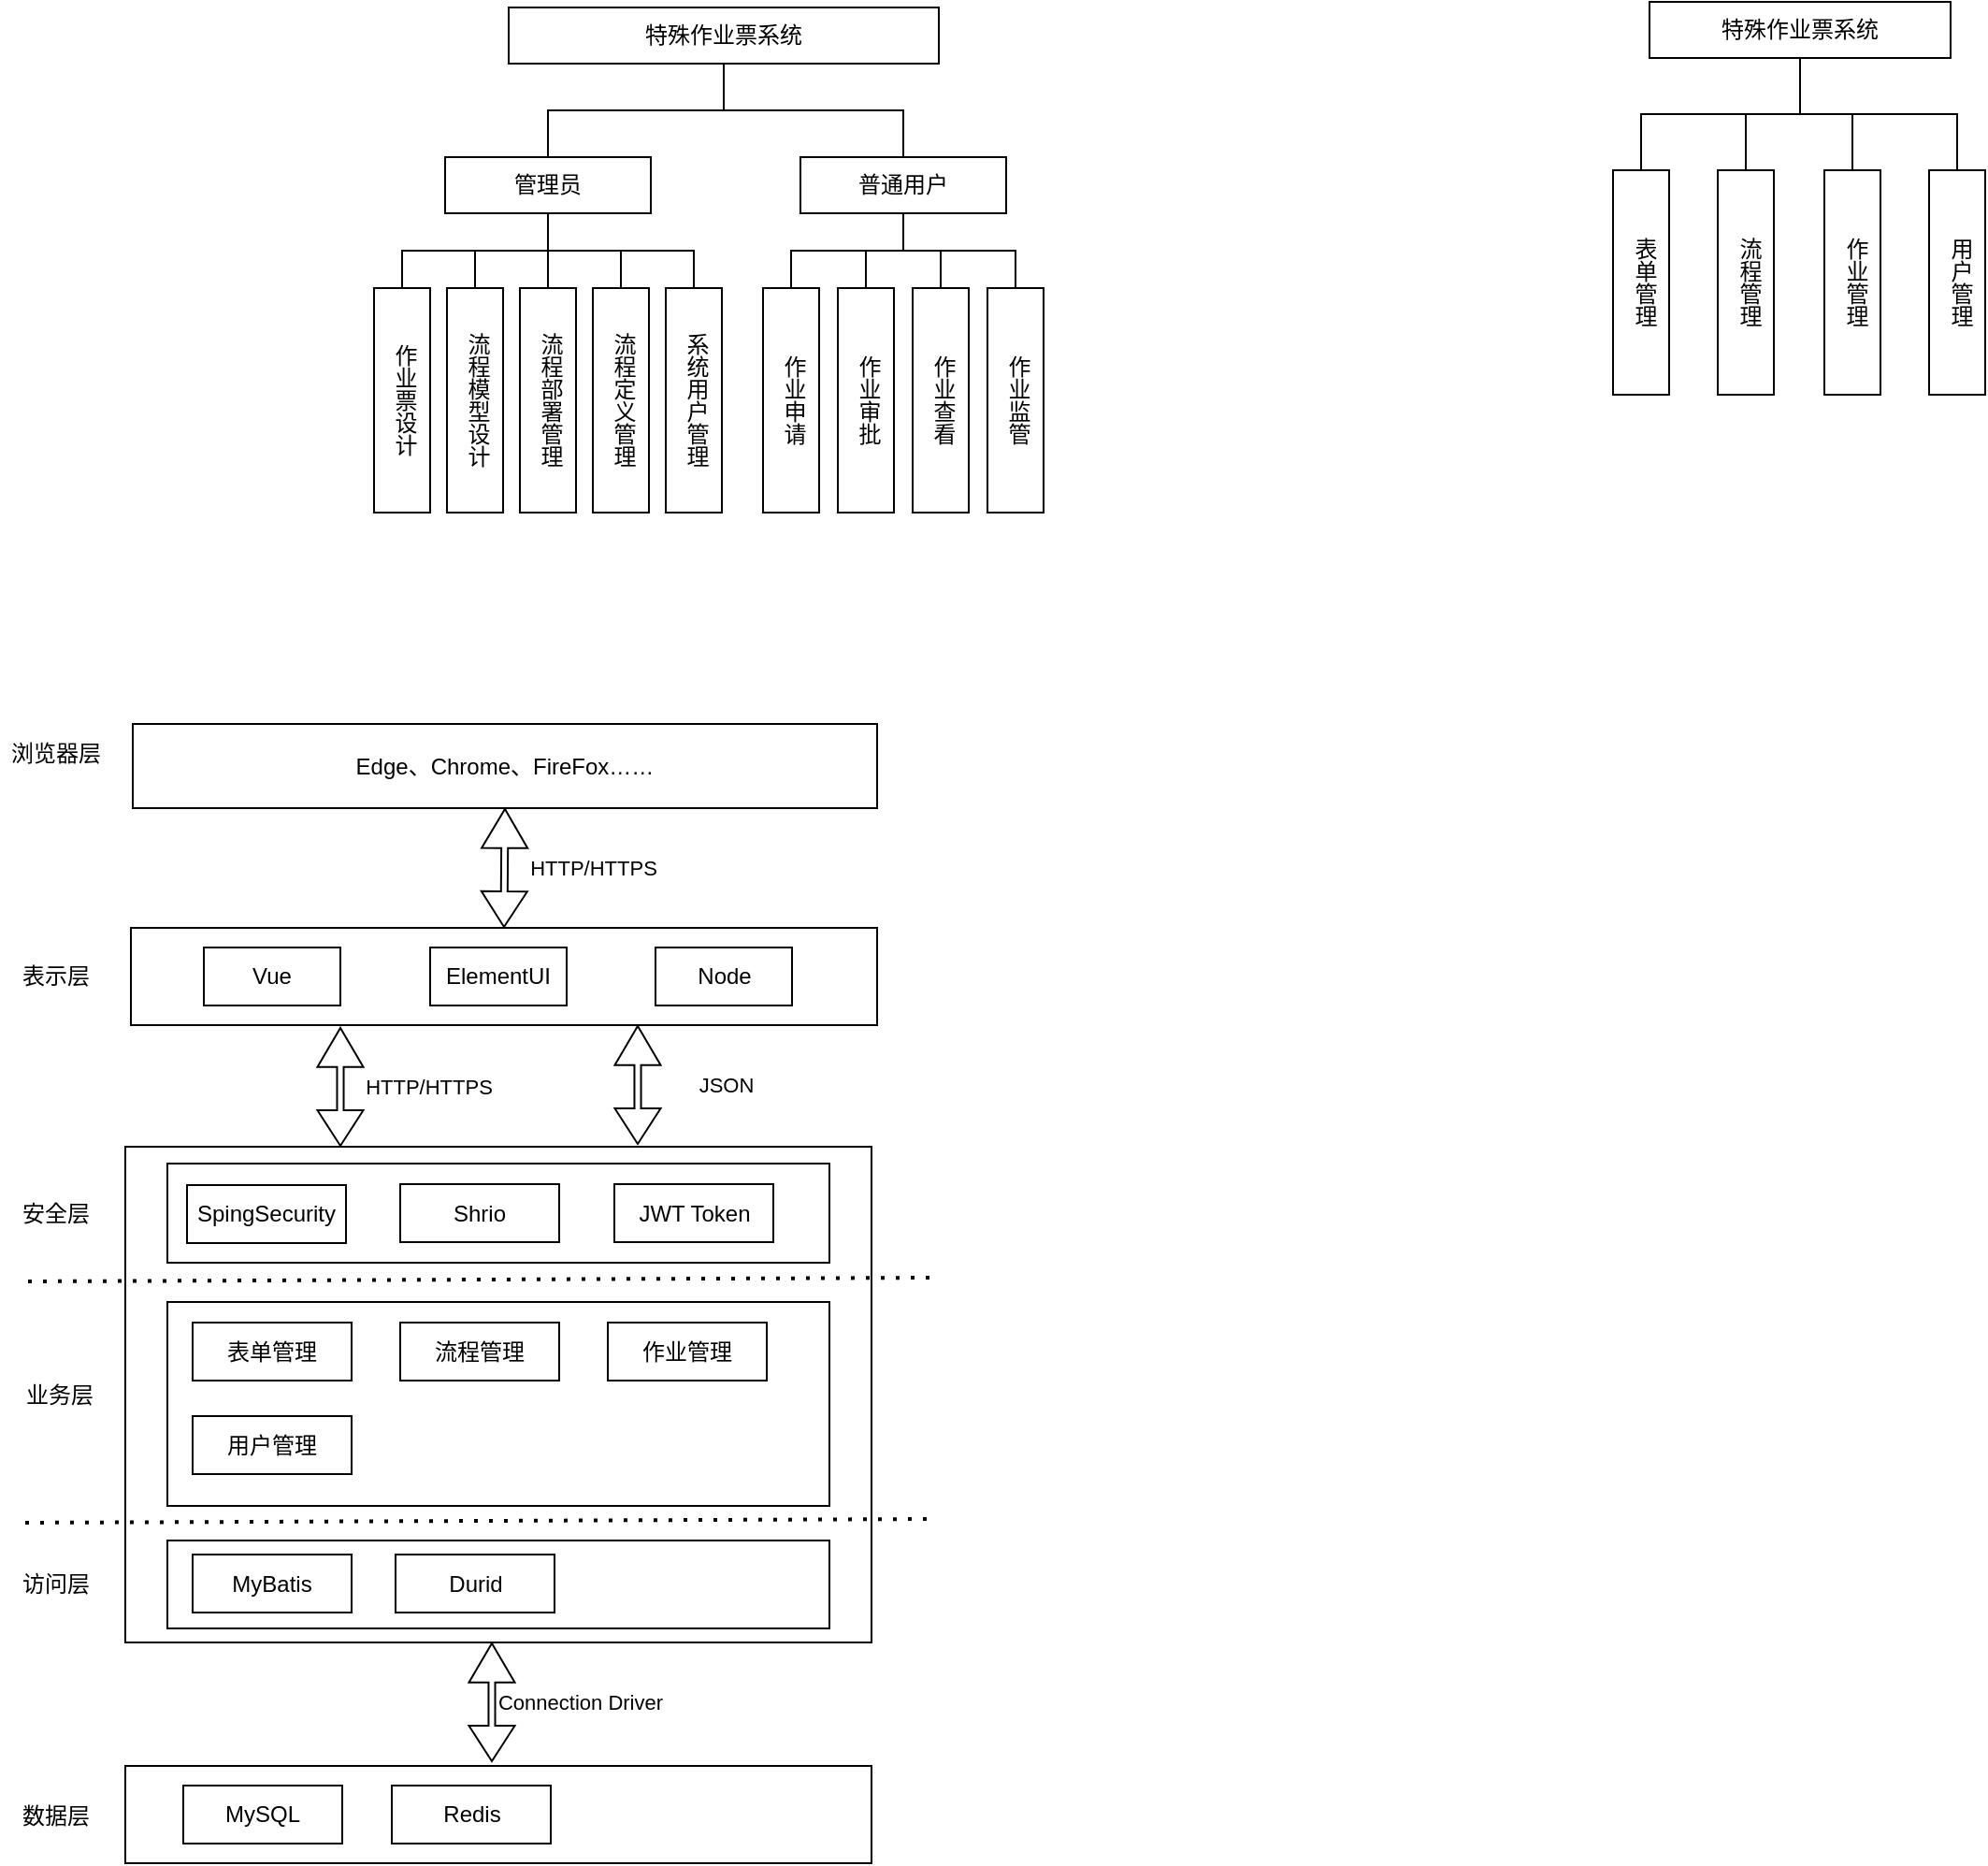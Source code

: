 <mxfile version="26.0.2">
  <diagram name="第 1 页" id="0o3vf0J7doep9oHjO9D6">
    <mxGraphModel dx="868" dy="478" grid="0" gridSize="10" guides="1" tooltips="1" connect="1" arrows="1" fold="1" page="0" pageScale="1" pageWidth="827" pageHeight="1169" math="0" shadow="0">
      <root>
        <mxCell id="0" />
        <mxCell id="1" parent="0" />
        <mxCell id="T9cRB7cxZAfNw0go3Zid-5" value="" style="edgeStyle=orthogonalEdgeStyle;rounded=0;orthogonalLoop=1;jettySize=auto;html=1;endArrow=none;endFill=0;entryX=0.5;entryY=0;entryDx=0;entryDy=0;" edge="1" parent="1" source="T9cRB7cxZAfNw0go3Zid-1" target="T9cRB7cxZAfNw0go3Zid-3">
          <mxGeometry relative="1" as="geometry" />
        </mxCell>
        <mxCell id="T9cRB7cxZAfNw0go3Zid-6" style="edgeStyle=orthogonalEdgeStyle;rounded=0;orthogonalLoop=1;jettySize=auto;html=1;endArrow=none;endFill=0;" edge="1" parent="1" source="T9cRB7cxZAfNw0go3Zid-1" target="T9cRB7cxZAfNw0go3Zid-2">
          <mxGeometry relative="1" as="geometry" />
        </mxCell>
        <mxCell id="T9cRB7cxZAfNw0go3Zid-1" value="特殊作业票系统" style="rounded=0;whiteSpace=wrap;html=1;" vertex="1" parent="1">
          <mxGeometry x="344" y="140" width="230" height="30" as="geometry" />
        </mxCell>
        <mxCell id="T9cRB7cxZAfNw0go3Zid-17" value="" style="edgeStyle=orthogonalEdgeStyle;rounded=0;orthogonalLoop=1;jettySize=auto;html=1;endArrow=none;endFill=0;" edge="1" parent="1" source="T9cRB7cxZAfNw0go3Zid-2" target="T9cRB7cxZAfNw0go3Zid-10">
          <mxGeometry relative="1" as="geometry" />
        </mxCell>
        <mxCell id="T9cRB7cxZAfNw0go3Zid-23" style="edgeStyle=orthogonalEdgeStyle;rounded=0;orthogonalLoop=1;jettySize=auto;html=1;exitX=0.5;exitY=1;exitDx=0;exitDy=0;entryX=0.5;entryY=0;entryDx=0;entryDy=0;endArrow=none;endFill=0;" edge="1" parent="1" source="T9cRB7cxZAfNw0go3Zid-2" target="T9cRB7cxZAfNw0go3Zid-7">
          <mxGeometry relative="1" as="geometry" />
        </mxCell>
        <mxCell id="T9cRB7cxZAfNw0go3Zid-24" style="edgeStyle=orthogonalEdgeStyle;rounded=0;orthogonalLoop=1;jettySize=auto;html=1;exitX=0.5;exitY=1;exitDx=0;exitDy=0;entryX=0.5;entryY=0;entryDx=0;entryDy=0;endArrow=none;endFill=0;" edge="1" parent="1" source="T9cRB7cxZAfNw0go3Zid-2" target="T9cRB7cxZAfNw0go3Zid-8">
          <mxGeometry relative="1" as="geometry" />
        </mxCell>
        <mxCell id="T9cRB7cxZAfNw0go3Zid-2" value="管理员" style="rounded=0;whiteSpace=wrap;html=1;" vertex="1" parent="1">
          <mxGeometry x="310" y="220" width="110" height="30" as="geometry" />
        </mxCell>
        <mxCell id="T9cRB7cxZAfNw0go3Zid-25" style="edgeStyle=orthogonalEdgeStyle;rounded=0;orthogonalLoop=1;jettySize=auto;html=1;exitX=0.5;exitY=1;exitDx=0;exitDy=0;entryX=0.5;entryY=0;entryDx=0;entryDy=0;endArrow=none;endFill=0;" edge="1" parent="1" source="T9cRB7cxZAfNw0go3Zid-3" target="T9cRB7cxZAfNw0go3Zid-14">
          <mxGeometry relative="1" as="geometry" />
        </mxCell>
        <mxCell id="T9cRB7cxZAfNw0go3Zid-26" style="edgeStyle=orthogonalEdgeStyle;rounded=0;orthogonalLoop=1;jettySize=auto;html=1;exitX=0.5;exitY=1;exitDx=0;exitDy=0;entryX=0.5;entryY=0;entryDx=0;entryDy=0;endArrow=none;endFill=0;" edge="1" parent="1" source="T9cRB7cxZAfNw0go3Zid-3" target="T9cRB7cxZAfNw0go3Zid-15">
          <mxGeometry relative="1" as="geometry" />
        </mxCell>
        <mxCell id="T9cRB7cxZAfNw0go3Zid-27" style="edgeStyle=orthogonalEdgeStyle;rounded=0;orthogonalLoop=1;jettySize=auto;html=1;exitX=0.5;exitY=1;exitDx=0;exitDy=0;entryX=0.5;entryY=0;entryDx=0;entryDy=0;endArrow=none;endFill=0;" edge="1" parent="1" source="T9cRB7cxZAfNw0go3Zid-3" target="T9cRB7cxZAfNw0go3Zid-13">
          <mxGeometry relative="1" as="geometry" />
        </mxCell>
        <mxCell id="T9cRB7cxZAfNw0go3Zid-28" style="edgeStyle=orthogonalEdgeStyle;rounded=0;orthogonalLoop=1;jettySize=auto;html=1;exitX=0.5;exitY=1;exitDx=0;exitDy=0;entryX=0.5;entryY=0;entryDx=0;entryDy=0;endArrow=none;endFill=0;" edge="1" parent="1" source="T9cRB7cxZAfNw0go3Zid-3" target="T9cRB7cxZAfNw0go3Zid-12">
          <mxGeometry relative="1" as="geometry" />
        </mxCell>
        <mxCell id="T9cRB7cxZAfNw0go3Zid-3" value="普通用户" style="rounded=0;whiteSpace=wrap;html=1;" vertex="1" parent="1">
          <mxGeometry x="500" y="220" width="110" height="30" as="geometry" />
        </mxCell>
        <mxCell id="T9cRB7cxZAfNw0go3Zid-7" value="流程模型设计" style="rounded=0;whiteSpace=wrap;verticalAlign=middle;textDirection=vertical-lr;labelPosition=center;verticalLabelPosition=middle;align=center;html=1;" vertex="1" parent="1">
          <mxGeometry x="311" y="290" width="30" height="120" as="geometry" />
        </mxCell>
        <mxCell id="T9cRB7cxZAfNw0go3Zid-8" value="作业票设计" style="rounded=0;whiteSpace=wrap;verticalAlign=middle;textDirection=vertical-lr;labelPosition=center;verticalLabelPosition=middle;align=center;html=1;" vertex="1" parent="1">
          <mxGeometry x="272" y="290" width="30" height="120" as="geometry" />
        </mxCell>
        <mxCell id="T9cRB7cxZAfNw0go3Zid-9" value="流程定义管理" style="rounded=0;whiteSpace=wrap;verticalAlign=middle;textDirection=vertical-lr;labelPosition=center;verticalLabelPosition=middle;align=center;html=1;" vertex="1" parent="1">
          <mxGeometry x="389" y="290" width="30" height="120" as="geometry" />
        </mxCell>
        <mxCell id="T9cRB7cxZAfNw0go3Zid-10" value="流程部署管理" style="rounded=0;whiteSpace=wrap;verticalAlign=middle;textDirection=vertical-lr;labelPosition=center;verticalLabelPosition=middle;align=center;html=1;" vertex="1" parent="1">
          <mxGeometry x="350" y="290" width="30" height="120" as="geometry" />
        </mxCell>
        <mxCell id="T9cRB7cxZAfNw0go3Zid-12" value="作业申请" style="rounded=0;whiteSpace=wrap;verticalAlign=middle;textDirection=vertical-lr;labelPosition=center;verticalLabelPosition=middle;align=center;html=1;" vertex="1" parent="1">
          <mxGeometry x="480" y="290" width="30" height="120" as="geometry" />
        </mxCell>
        <mxCell id="T9cRB7cxZAfNw0go3Zid-13" value="作业审批" style="rounded=0;whiteSpace=wrap;verticalAlign=middle;textDirection=vertical-lr;labelPosition=center;verticalLabelPosition=middle;align=center;html=1;" vertex="1" parent="1">
          <mxGeometry x="520" y="290" width="30" height="120" as="geometry" />
        </mxCell>
        <mxCell id="T9cRB7cxZAfNw0go3Zid-14" value="作业查看" style="rounded=0;whiteSpace=wrap;verticalAlign=middle;textDirection=vertical-lr;labelPosition=center;verticalLabelPosition=middle;align=center;html=1;" vertex="1" parent="1">
          <mxGeometry x="560" y="290" width="30" height="120" as="geometry" />
        </mxCell>
        <mxCell id="T9cRB7cxZAfNw0go3Zid-15" value="作业监管" style="rounded=0;whiteSpace=wrap;verticalAlign=middle;textDirection=vertical-lr;labelPosition=center;verticalLabelPosition=middle;align=center;html=1;" vertex="1" parent="1">
          <mxGeometry x="600" y="290" width="30" height="120" as="geometry" />
        </mxCell>
        <mxCell id="T9cRB7cxZAfNw0go3Zid-16" value="系统用户管理" style="rounded=0;whiteSpace=wrap;verticalAlign=middle;textDirection=vertical-lr;labelPosition=center;verticalLabelPosition=middle;align=center;html=1;" vertex="1" parent="1">
          <mxGeometry x="428" y="290" width="30" height="120" as="geometry" />
        </mxCell>
        <mxCell id="T9cRB7cxZAfNw0go3Zid-18" value="" style="edgeStyle=orthogonalEdgeStyle;rounded=0;orthogonalLoop=1;jettySize=auto;html=1;endArrow=none;endFill=0;entryX=0.5;entryY=0;entryDx=0;entryDy=0;exitX=0.5;exitY=1;exitDx=0;exitDy=0;" edge="1" parent="1" source="T9cRB7cxZAfNw0go3Zid-2" target="T9cRB7cxZAfNw0go3Zid-9">
          <mxGeometry relative="1" as="geometry">
            <mxPoint x="375" y="260" as="sourcePoint" />
            <mxPoint x="369" y="290" as="targetPoint" />
          </mxGeometry>
        </mxCell>
        <mxCell id="T9cRB7cxZAfNw0go3Zid-20" value="" style="edgeStyle=orthogonalEdgeStyle;rounded=0;orthogonalLoop=1;jettySize=auto;html=1;endArrow=none;endFill=0;entryX=0.5;entryY=0;entryDx=0;entryDy=0;exitX=0.5;exitY=1;exitDx=0;exitDy=0;" edge="1" parent="1" source="T9cRB7cxZAfNw0go3Zid-2" target="T9cRB7cxZAfNw0go3Zid-16">
          <mxGeometry relative="1" as="geometry">
            <mxPoint x="375" y="260" as="sourcePoint" />
            <mxPoint x="409" y="290" as="targetPoint" />
          </mxGeometry>
        </mxCell>
        <mxCell id="T9cRB7cxZAfNw0go3Zid-29" value="" style="rounded=0;whiteSpace=wrap;html=1;flipV=1;" vertex="1" parent="1">
          <mxGeometry x="142" y="632" width="399" height="52" as="geometry" />
        </mxCell>
        <mxCell id="T9cRB7cxZAfNw0go3Zid-30" value="Edge、Chrome、FireFox……" style="rounded=0;whiteSpace=wrap;html=1;flipV=1;" vertex="1" parent="1">
          <mxGeometry x="143" y="523" width="398" height="45" as="geometry" />
        </mxCell>
        <mxCell id="T9cRB7cxZAfNw0go3Zid-31" value="浏览器层" style="text;html=1;align=center;verticalAlign=middle;whiteSpace=wrap;rounded=0;" vertex="1" parent="1">
          <mxGeometry x="72" y="524" width="60" height="30" as="geometry" />
        </mxCell>
        <mxCell id="T9cRB7cxZAfNw0go3Zid-32" value="" style="shape=flexArrow;endArrow=classic;startArrow=classic;html=1;rounded=0;entryX=0.5;entryY=1;entryDx=0;entryDy=0;exitX=0.5;exitY=0;exitDx=0;exitDy=0;width=3.529;endSize=6.612;" edge="1" parent="1" source="T9cRB7cxZAfNw0go3Zid-29" target="T9cRB7cxZAfNw0go3Zid-30">
          <mxGeometry width="100" height="100" relative="1" as="geometry">
            <mxPoint x="259" y="664" as="sourcePoint" />
            <mxPoint x="359" y="564" as="targetPoint" />
          </mxGeometry>
        </mxCell>
        <mxCell id="T9cRB7cxZAfNw0go3Zid-33" value="HTTP/HTTPS" style="edgeLabel;html=1;align=center;verticalAlign=middle;resizable=0;points=[];" vertex="1" connectable="0" parent="T9cRB7cxZAfNw0go3Zid-32">
          <mxGeometry x="0.188" relative="1" as="geometry">
            <mxPoint x="47" y="6" as="offset" />
          </mxGeometry>
        </mxCell>
        <mxCell id="T9cRB7cxZAfNw0go3Zid-34" value="表示层" style="text;html=1;align=center;verticalAlign=middle;whiteSpace=wrap;rounded=0;" vertex="1" parent="1">
          <mxGeometry x="72" y="642.5" width="60" height="30" as="geometry" />
        </mxCell>
        <mxCell id="T9cRB7cxZAfNw0go3Zid-35" value="Vue" style="rounded=0;whiteSpace=wrap;html=1;" vertex="1" parent="1">
          <mxGeometry x="181" y="642.5" width="73" height="31" as="geometry" />
        </mxCell>
        <mxCell id="T9cRB7cxZAfNw0go3Zid-36" value="ElementUI" style="rounded=0;whiteSpace=wrap;html=1;" vertex="1" parent="1">
          <mxGeometry x="302" y="642.5" width="73" height="31" as="geometry" />
        </mxCell>
        <mxCell id="T9cRB7cxZAfNw0go3Zid-37" value="Node" style="rounded=0;whiteSpace=wrap;html=1;" vertex="1" parent="1">
          <mxGeometry x="422.5" y="642.5" width="73" height="31" as="geometry" />
        </mxCell>
        <mxCell id="T9cRB7cxZAfNw0go3Zid-40" value="" style="rounded=0;whiteSpace=wrap;html=1;flipV=1;" vertex="1" parent="1">
          <mxGeometry x="139" y="749" width="399" height="265" as="geometry" />
        </mxCell>
        <mxCell id="T9cRB7cxZAfNw0go3Zid-42" value="安全层" style="text;html=1;align=center;verticalAlign=middle;whiteSpace=wrap;rounded=0;" vertex="1" parent="1">
          <mxGeometry x="72" y="770" width="60" height="30" as="geometry" />
        </mxCell>
        <mxCell id="T9cRB7cxZAfNw0go3Zid-63" value="" style="rounded=0;whiteSpace=wrap;html=1;" vertex="1" parent="1">
          <mxGeometry x="161.5" y="758" width="354" height="53" as="geometry" />
        </mxCell>
        <mxCell id="T9cRB7cxZAfNw0go3Zid-43" value="SpingSecurity" style="rounded=0;whiteSpace=wrap;html=1;" vertex="1" parent="1">
          <mxGeometry x="172" y="769.5" width="85" height="31" as="geometry" />
        </mxCell>
        <mxCell id="T9cRB7cxZAfNw0go3Zid-44" value="Shrio" style="rounded=0;whiteSpace=wrap;html=1;" vertex="1" parent="1">
          <mxGeometry x="286" y="769" width="85" height="31" as="geometry" />
        </mxCell>
        <mxCell id="T9cRB7cxZAfNw0go3Zid-45" value="JWT Token" style="rounded=0;whiteSpace=wrap;html=1;" vertex="1" parent="1">
          <mxGeometry x="400.5" y="769" width="85" height="31" as="geometry" />
        </mxCell>
        <mxCell id="T9cRB7cxZAfNw0go3Zid-47" value="" style="endArrow=none;dashed=1;html=1;dashPattern=1 3;strokeWidth=2;rounded=0;" edge="1" parent="1">
          <mxGeometry width="50" height="50" relative="1" as="geometry">
            <mxPoint x="87" y="821" as="sourcePoint" />
            <mxPoint x="573" y="819" as="targetPoint" />
          </mxGeometry>
        </mxCell>
        <mxCell id="T9cRB7cxZAfNw0go3Zid-48" value="" style="endArrow=none;dashed=1;html=1;dashPattern=1 3;strokeWidth=2;rounded=0;" edge="1" parent="1">
          <mxGeometry width="50" height="50" relative="1" as="geometry">
            <mxPoint x="85.5" y="950" as="sourcePoint" />
            <mxPoint x="571.5" y="948" as="targetPoint" />
          </mxGeometry>
        </mxCell>
        <mxCell id="T9cRB7cxZAfNw0go3Zid-49" value="业务层" style="text;html=1;align=center;verticalAlign=middle;whiteSpace=wrap;rounded=0;" vertex="1" parent="1">
          <mxGeometry x="74" y="866.5" width="60" height="30" as="geometry" />
        </mxCell>
        <mxCell id="T9cRB7cxZAfNw0go3Zid-50" value="" style="rounded=0;whiteSpace=wrap;html=1;" vertex="1" parent="1">
          <mxGeometry x="161.5" y="832" width="354" height="109" as="geometry" />
        </mxCell>
        <mxCell id="T9cRB7cxZAfNw0go3Zid-53" value="表单管理" style="rounded=0;whiteSpace=wrap;html=1;" vertex="1" parent="1">
          <mxGeometry x="175" y="843" width="85" height="31" as="geometry" />
        </mxCell>
        <mxCell id="T9cRB7cxZAfNw0go3Zid-56" value="流程管理" style="rounded=0;whiteSpace=wrap;html=1;" vertex="1" parent="1">
          <mxGeometry x="286" y="843" width="85" height="31" as="geometry" />
        </mxCell>
        <mxCell id="T9cRB7cxZAfNw0go3Zid-58" value="作业管理" style="rounded=0;whiteSpace=wrap;html=1;" vertex="1" parent="1">
          <mxGeometry x="397" y="843" width="85" height="31" as="geometry" />
        </mxCell>
        <mxCell id="T9cRB7cxZAfNw0go3Zid-59" value="用户管理" style="rounded=0;whiteSpace=wrap;html=1;" vertex="1" parent="1">
          <mxGeometry x="175" y="893" width="85" height="31" as="geometry" />
        </mxCell>
        <mxCell id="T9cRB7cxZAfNw0go3Zid-62" value="访问层" style="text;html=1;align=center;verticalAlign=middle;whiteSpace=wrap;rounded=0;" vertex="1" parent="1">
          <mxGeometry x="72" y="968" width="60" height="30" as="geometry" />
        </mxCell>
        <mxCell id="T9cRB7cxZAfNw0go3Zid-69" value="" style="rounded=0;whiteSpace=wrap;html=1;" vertex="1" parent="1">
          <mxGeometry x="161.5" y="959.5" width="354" height="47" as="geometry" />
        </mxCell>
        <mxCell id="T9cRB7cxZAfNw0go3Zid-71" value="MyBatis" style="rounded=0;whiteSpace=wrap;html=1;" vertex="1" parent="1">
          <mxGeometry x="175" y="967" width="85" height="31" as="geometry" />
        </mxCell>
        <mxCell id="T9cRB7cxZAfNw0go3Zid-72" value="Durid" style="rounded=0;whiteSpace=wrap;html=1;" vertex="1" parent="1">
          <mxGeometry x="283.5" y="967" width="85" height="31" as="geometry" />
        </mxCell>
        <mxCell id="T9cRB7cxZAfNw0go3Zid-74" value="" style="rounded=0;whiteSpace=wrap;html=1;flipV=1;" vertex="1" parent="1">
          <mxGeometry x="139" y="1080" width="399" height="52" as="geometry" />
        </mxCell>
        <mxCell id="T9cRB7cxZAfNw0go3Zid-75" value="MySQL" style="rounded=0;whiteSpace=wrap;html=1;" vertex="1" parent="1">
          <mxGeometry x="170" y="1090.5" width="85" height="31" as="geometry" />
        </mxCell>
        <mxCell id="T9cRB7cxZAfNw0go3Zid-76" value="Redis" style="rounded=0;whiteSpace=wrap;html=1;" vertex="1" parent="1">
          <mxGeometry x="281.5" y="1090.5" width="85" height="31" as="geometry" />
        </mxCell>
        <mxCell id="T9cRB7cxZAfNw0go3Zid-78" value="数据层" style="text;html=1;align=center;verticalAlign=middle;whiteSpace=wrap;rounded=0;" vertex="1" parent="1">
          <mxGeometry x="72" y="1091.5" width="60" height="30" as="geometry" />
        </mxCell>
        <mxCell id="T9cRB7cxZAfNw0go3Zid-87" value="" style="shape=flexArrow;endArrow=classic;startArrow=classic;html=1;rounded=0;entryX=0.5;entryY=1;entryDx=0;entryDy=0;exitX=0.5;exitY=0;exitDx=0;exitDy=0;width=3.529;endSize=6.612;" edge="1" parent="1">
          <mxGeometry width="100" height="100" relative="1" as="geometry">
            <mxPoint x="254" y="749" as="sourcePoint" />
            <mxPoint x="254" y="685" as="targetPoint" />
          </mxGeometry>
        </mxCell>
        <mxCell id="T9cRB7cxZAfNw0go3Zid-88" value="HTTP/HTTPS" style="edgeLabel;html=1;align=center;verticalAlign=middle;resizable=0;points=[];" vertex="1" connectable="0" parent="T9cRB7cxZAfNw0go3Zid-87">
          <mxGeometry x="0.188" relative="1" as="geometry">
            <mxPoint x="47" y="6" as="offset" />
          </mxGeometry>
        </mxCell>
        <mxCell id="T9cRB7cxZAfNw0go3Zid-89" value="" style="shape=flexArrow;endArrow=classic;startArrow=classic;html=1;rounded=0;entryX=0.5;entryY=1;entryDx=0;entryDy=0;exitX=0.5;exitY=0;exitDx=0;exitDy=0;width=3.529;endSize=6.612;" edge="1" parent="1">
          <mxGeometry width="100" height="100" relative="1" as="geometry">
            <mxPoint x="413" y="748" as="sourcePoint" />
            <mxPoint x="413" y="684" as="targetPoint" />
          </mxGeometry>
        </mxCell>
        <mxCell id="T9cRB7cxZAfNw0go3Zid-90" value="JSON" style="edgeLabel;html=1;align=center;verticalAlign=middle;resizable=0;points=[];" vertex="1" connectable="0" parent="T9cRB7cxZAfNw0go3Zid-89">
          <mxGeometry x="0.188" relative="1" as="geometry">
            <mxPoint x="47" y="6" as="offset" />
          </mxGeometry>
        </mxCell>
        <mxCell id="T9cRB7cxZAfNw0go3Zid-91" value="" style="shape=flexArrow;endArrow=classic;startArrow=classic;html=1;rounded=0;entryX=0.5;entryY=1;entryDx=0;entryDy=0;exitX=0.5;exitY=0;exitDx=0;exitDy=0;width=3.529;endSize=6.612;" edge="1" parent="1">
          <mxGeometry width="100" height="100" relative="1" as="geometry">
            <mxPoint x="335" y="1078" as="sourcePoint" />
            <mxPoint x="335" y="1014" as="targetPoint" />
          </mxGeometry>
        </mxCell>
        <mxCell id="T9cRB7cxZAfNw0go3Zid-92" value="Connection Driver" style="edgeLabel;html=1;align=center;verticalAlign=middle;resizable=0;points=[];" vertex="1" connectable="0" parent="T9cRB7cxZAfNw0go3Zid-91">
          <mxGeometry x="0.188" relative="1" as="geometry">
            <mxPoint x="47" y="6" as="offset" />
          </mxGeometry>
        </mxCell>
        <mxCell id="T9cRB7cxZAfNw0go3Zid-104" style="edgeStyle=orthogonalEdgeStyle;rounded=0;orthogonalLoop=1;jettySize=auto;html=1;exitX=0.5;exitY=1;exitDx=0;exitDy=0;entryX=0.5;entryY=0;entryDx=0;entryDy=0;endArrow=none;endFill=0;" edge="1" parent="1" source="T9cRB7cxZAfNw0go3Zid-97" target="T9cRB7cxZAfNw0go3Zid-99">
          <mxGeometry relative="1" as="geometry" />
        </mxCell>
        <mxCell id="T9cRB7cxZAfNw0go3Zid-105" style="edgeStyle=orthogonalEdgeStyle;rounded=0;orthogonalLoop=1;jettySize=auto;html=1;exitX=0.5;exitY=1;exitDx=0;exitDy=0;entryX=0.5;entryY=0;entryDx=0;entryDy=0;endArrow=none;endFill=0;" edge="1" parent="1" source="T9cRB7cxZAfNw0go3Zid-97" target="T9cRB7cxZAfNw0go3Zid-100">
          <mxGeometry relative="1" as="geometry" />
        </mxCell>
        <mxCell id="T9cRB7cxZAfNw0go3Zid-106" style="edgeStyle=orthogonalEdgeStyle;rounded=0;orthogonalLoop=1;jettySize=auto;html=1;exitX=0.5;exitY=1;exitDx=0;exitDy=0;entryX=0.5;entryY=0;entryDx=0;entryDy=0;endArrow=none;endFill=0;" edge="1" parent="1" source="T9cRB7cxZAfNw0go3Zid-97" target="T9cRB7cxZAfNw0go3Zid-101">
          <mxGeometry relative="1" as="geometry" />
        </mxCell>
        <mxCell id="T9cRB7cxZAfNw0go3Zid-107" style="edgeStyle=orthogonalEdgeStyle;rounded=0;orthogonalLoop=1;jettySize=auto;html=1;exitX=0.5;exitY=1;exitDx=0;exitDy=0;endArrow=none;endFill=0;" edge="1" parent="1" source="T9cRB7cxZAfNw0go3Zid-97" target="T9cRB7cxZAfNw0go3Zid-102">
          <mxGeometry relative="1" as="geometry" />
        </mxCell>
        <mxCell id="T9cRB7cxZAfNw0go3Zid-97" value="特殊作业票系统" style="rounded=0;whiteSpace=wrap;html=1;" vertex="1" parent="1">
          <mxGeometry x="954" y="137" width="161" height="30" as="geometry" />
        </mxCell>
        <mxCell id="T9cRB7cxZAfNw0go3Zid-99" value="表单管理" style="rounded=0;whiteSpace=wrap;verticalAlign=middle;textDirection=vertical-lr;labelPosition=center;verticalLabelPosition=middle;align=center;html=1;" vertex="1" parent="1">
          <mxGeometry x="934.5" y="227" width="30" height="120" as="geometry" />
        </mxCell>
        <mxCell id="T9cRB7cxZAfNw0go3Zid-100" value="流程管理" style="rounded=0;whiteSpace=wrap;verticalAlign=middle;textDirection=vertical-lr;labelPosition=center;verticalLabelPosition=middle;align=center;html=1;" vertex="1" parent="1">
          <mxGeometry x="990.5" y="227" width="30" height="120" as="geometry" />
        </mxCell>
        <mxCell id="T9cRB7cxZAfNw0go3Zid-101" value="作业管理" style="rounded=0;whiteSpace=wrap;verticalAlign=middle;textDirection=vertical-lr;labelPosition=center;verticalLabelPosition=middle;align=center;html=1;" vertex="1" parent="1">
          <mxGeometry x="1047.5" y="227" width="30" height="120" as="geometry" />
        </mxCell>
        <mxCell id="T9cRB7cxZAfNw0go3Zid-102" value="用户管理" style="rounded=0;whiteSpace=wrap;verticalAlign=middle;textDirection=vertical-lr;labelPosition=center;verticalLabelPosition=middle;align=center;html=1;" vertex="1" parent="1">
          <mxGeometry x="1103.5" y="227" width="30" height="120" as="geometry" />
        </mxCell>
      </root>
    </mxGraphModel>
  </diagram>
</mxfile>
